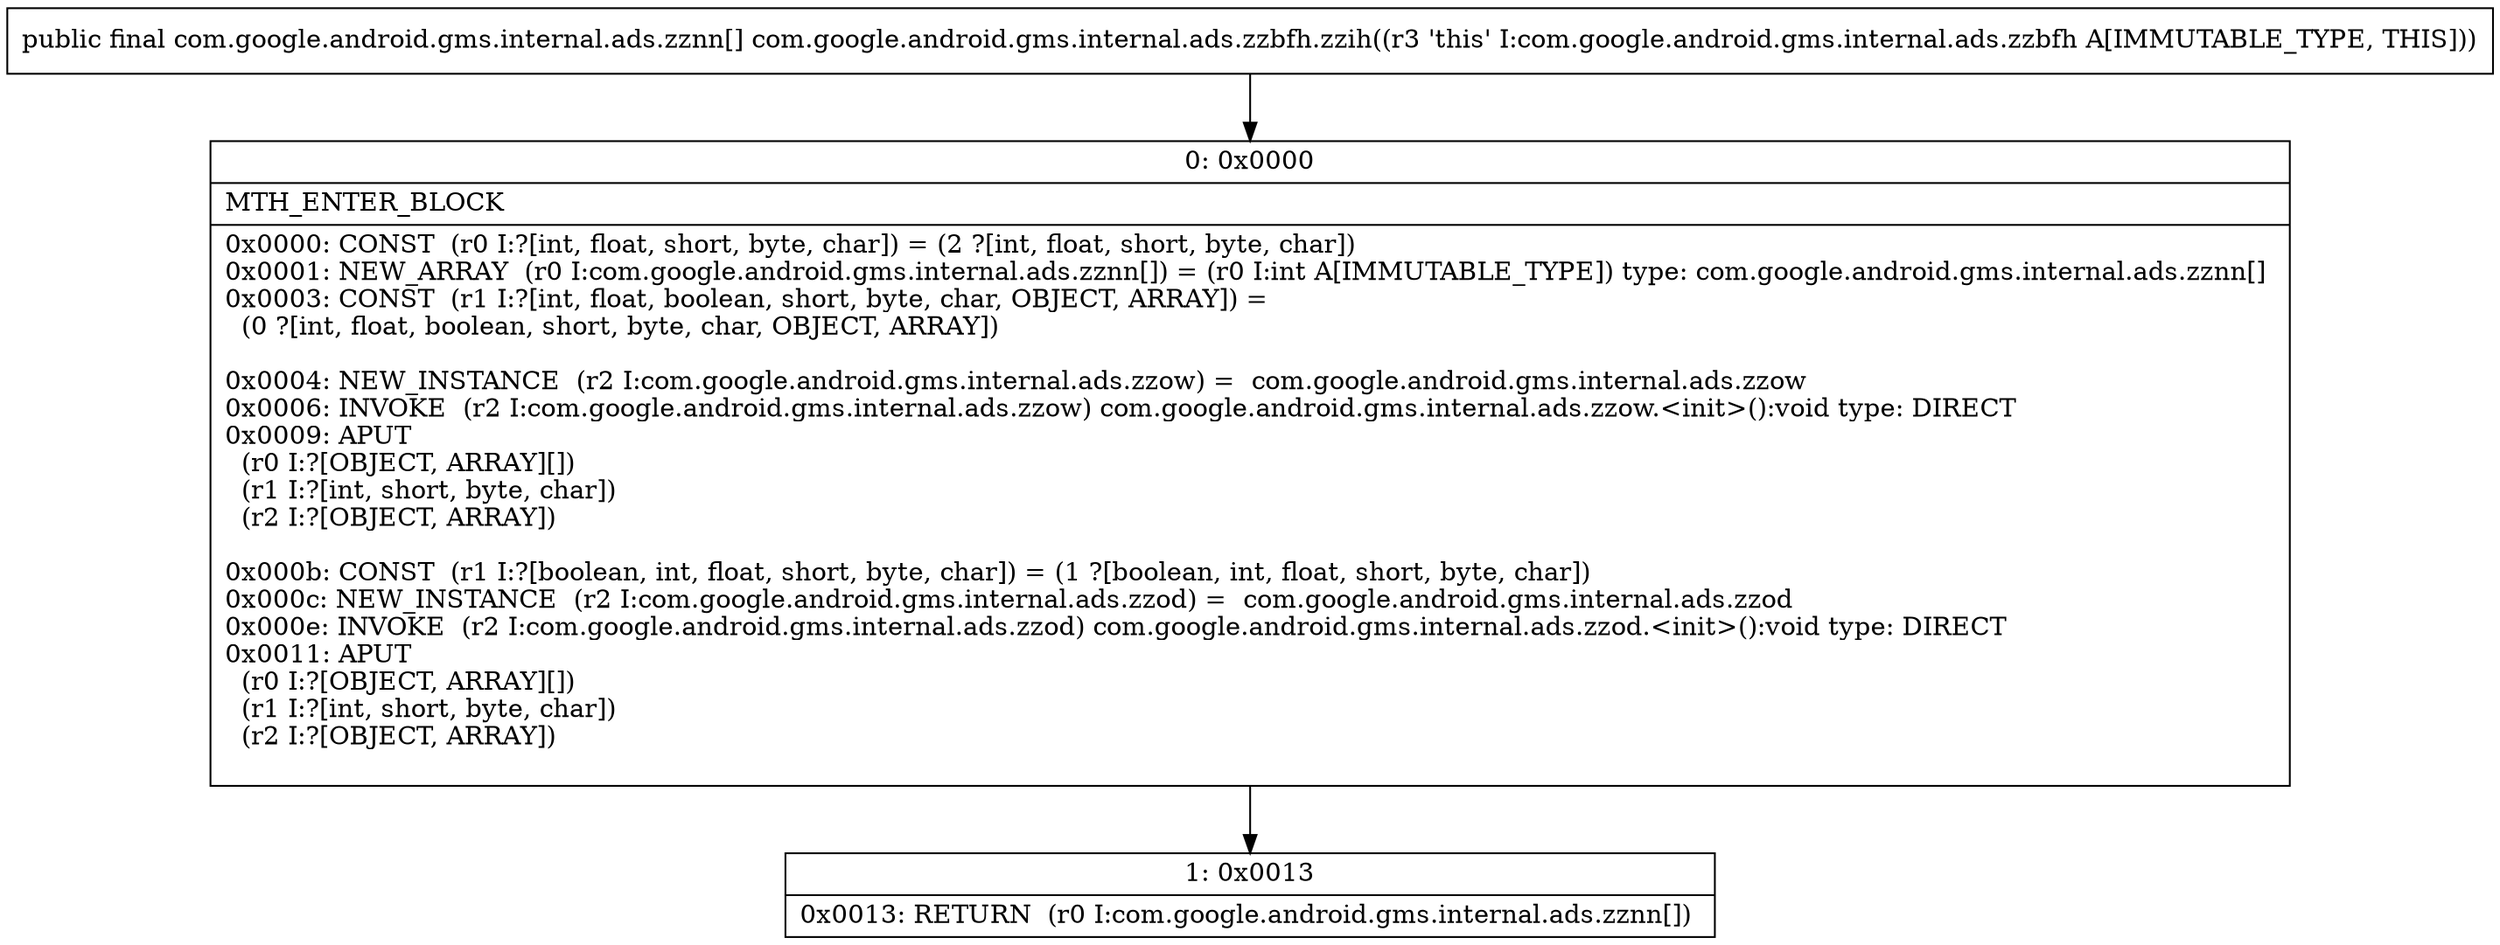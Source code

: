 digraph "CFG forcom.google.android.gms.internal.ads.zzbfh.zzih()[Lcom\/google\/android\/gms\/internal\/ads\/zznn;" {
Node_0 [shape=record,label="{0\:\ 0x0000|MTH_ENTER_BLOCK\l|0x0000: CONST  (r0 I:?[int, float, short, byte, char]) = (2 ?[int, float, short, byte, char]) \l0x0001: NEW_ARRAY  (r0 I:com.google.android.gms.internal.ads.zznn[]) = (r0 I:int A[IMMUTABLE_TYPE]) type: com.google.android.gms.internal.ads.zznn[] \l0x0003: CONST  (r1 I:?[int, float, boolean, short, byte, char, OBJECT, ARRAY]) = \l  (0 ?[int, float, boolean, short, byte, char, OBJECT, ARRAY])\l \l0x0004: NEW_INSTANCE  (r2 I:com.google.android.gms.internal.ads.zzow) =  com.google.android.gms.internal.ads.zzow \l0x0006: INVOKE  (r2 I:com.google.android.gms.internal.ads.zzow) com.google.android.gms.internal.ads.zzow.\<init\>():void type: DIRECT \l0x0009: APUT  \l  (r0 I:?[OBJECT, ARRAY][])\l  (r1 I:?[int, short, byte, char])\l  (r2 I:?[OBJECT, ARRAY])\l \l0x000b: CONST  (r1 I:?[boolean, int, float, short, byte, char]) = (1 ?[boolean, int, float, short, byte, char]) \l0x000c: NEW_INSTANCE  (r2 I:com.google.android.gms.internal.ads.zzod) =  com.google.android.gms.internal.ads.zzod \l0x000e: INVOKE  (r2 I:com.google.android.gms.internal.ads.zzod) com.google.android.gms.internal.ads.zzod.\<init\>():void type: DIRECT \l0x0011: APUT  \l  (r0 I:?[OBJECT, ARRAY][])\l  (r1 I:?[int, short, byte, char])\l  (r2 I:?[OBJECT, ARRAY])\l \l}"];
Node_1 [shape=record,label="{1\:\ 0x0013|0x0013: RETURN  (r0 I:com.google.android.gms.internal.ads.zznn[]) \l}"];
MethodNode[shape=record,label="{public final com.google.android.gms.internal.ads.zznn[] com.google.android.gms.internal.ads.zzbfh.zzih((r3 'this' I:com.google.android.gms.internal.ads.zzbfh A[IMMUTABLE_TYPE, THIS])) }"];
MethodNode -> Node_0;
Node_0 -> Node_1;
}

